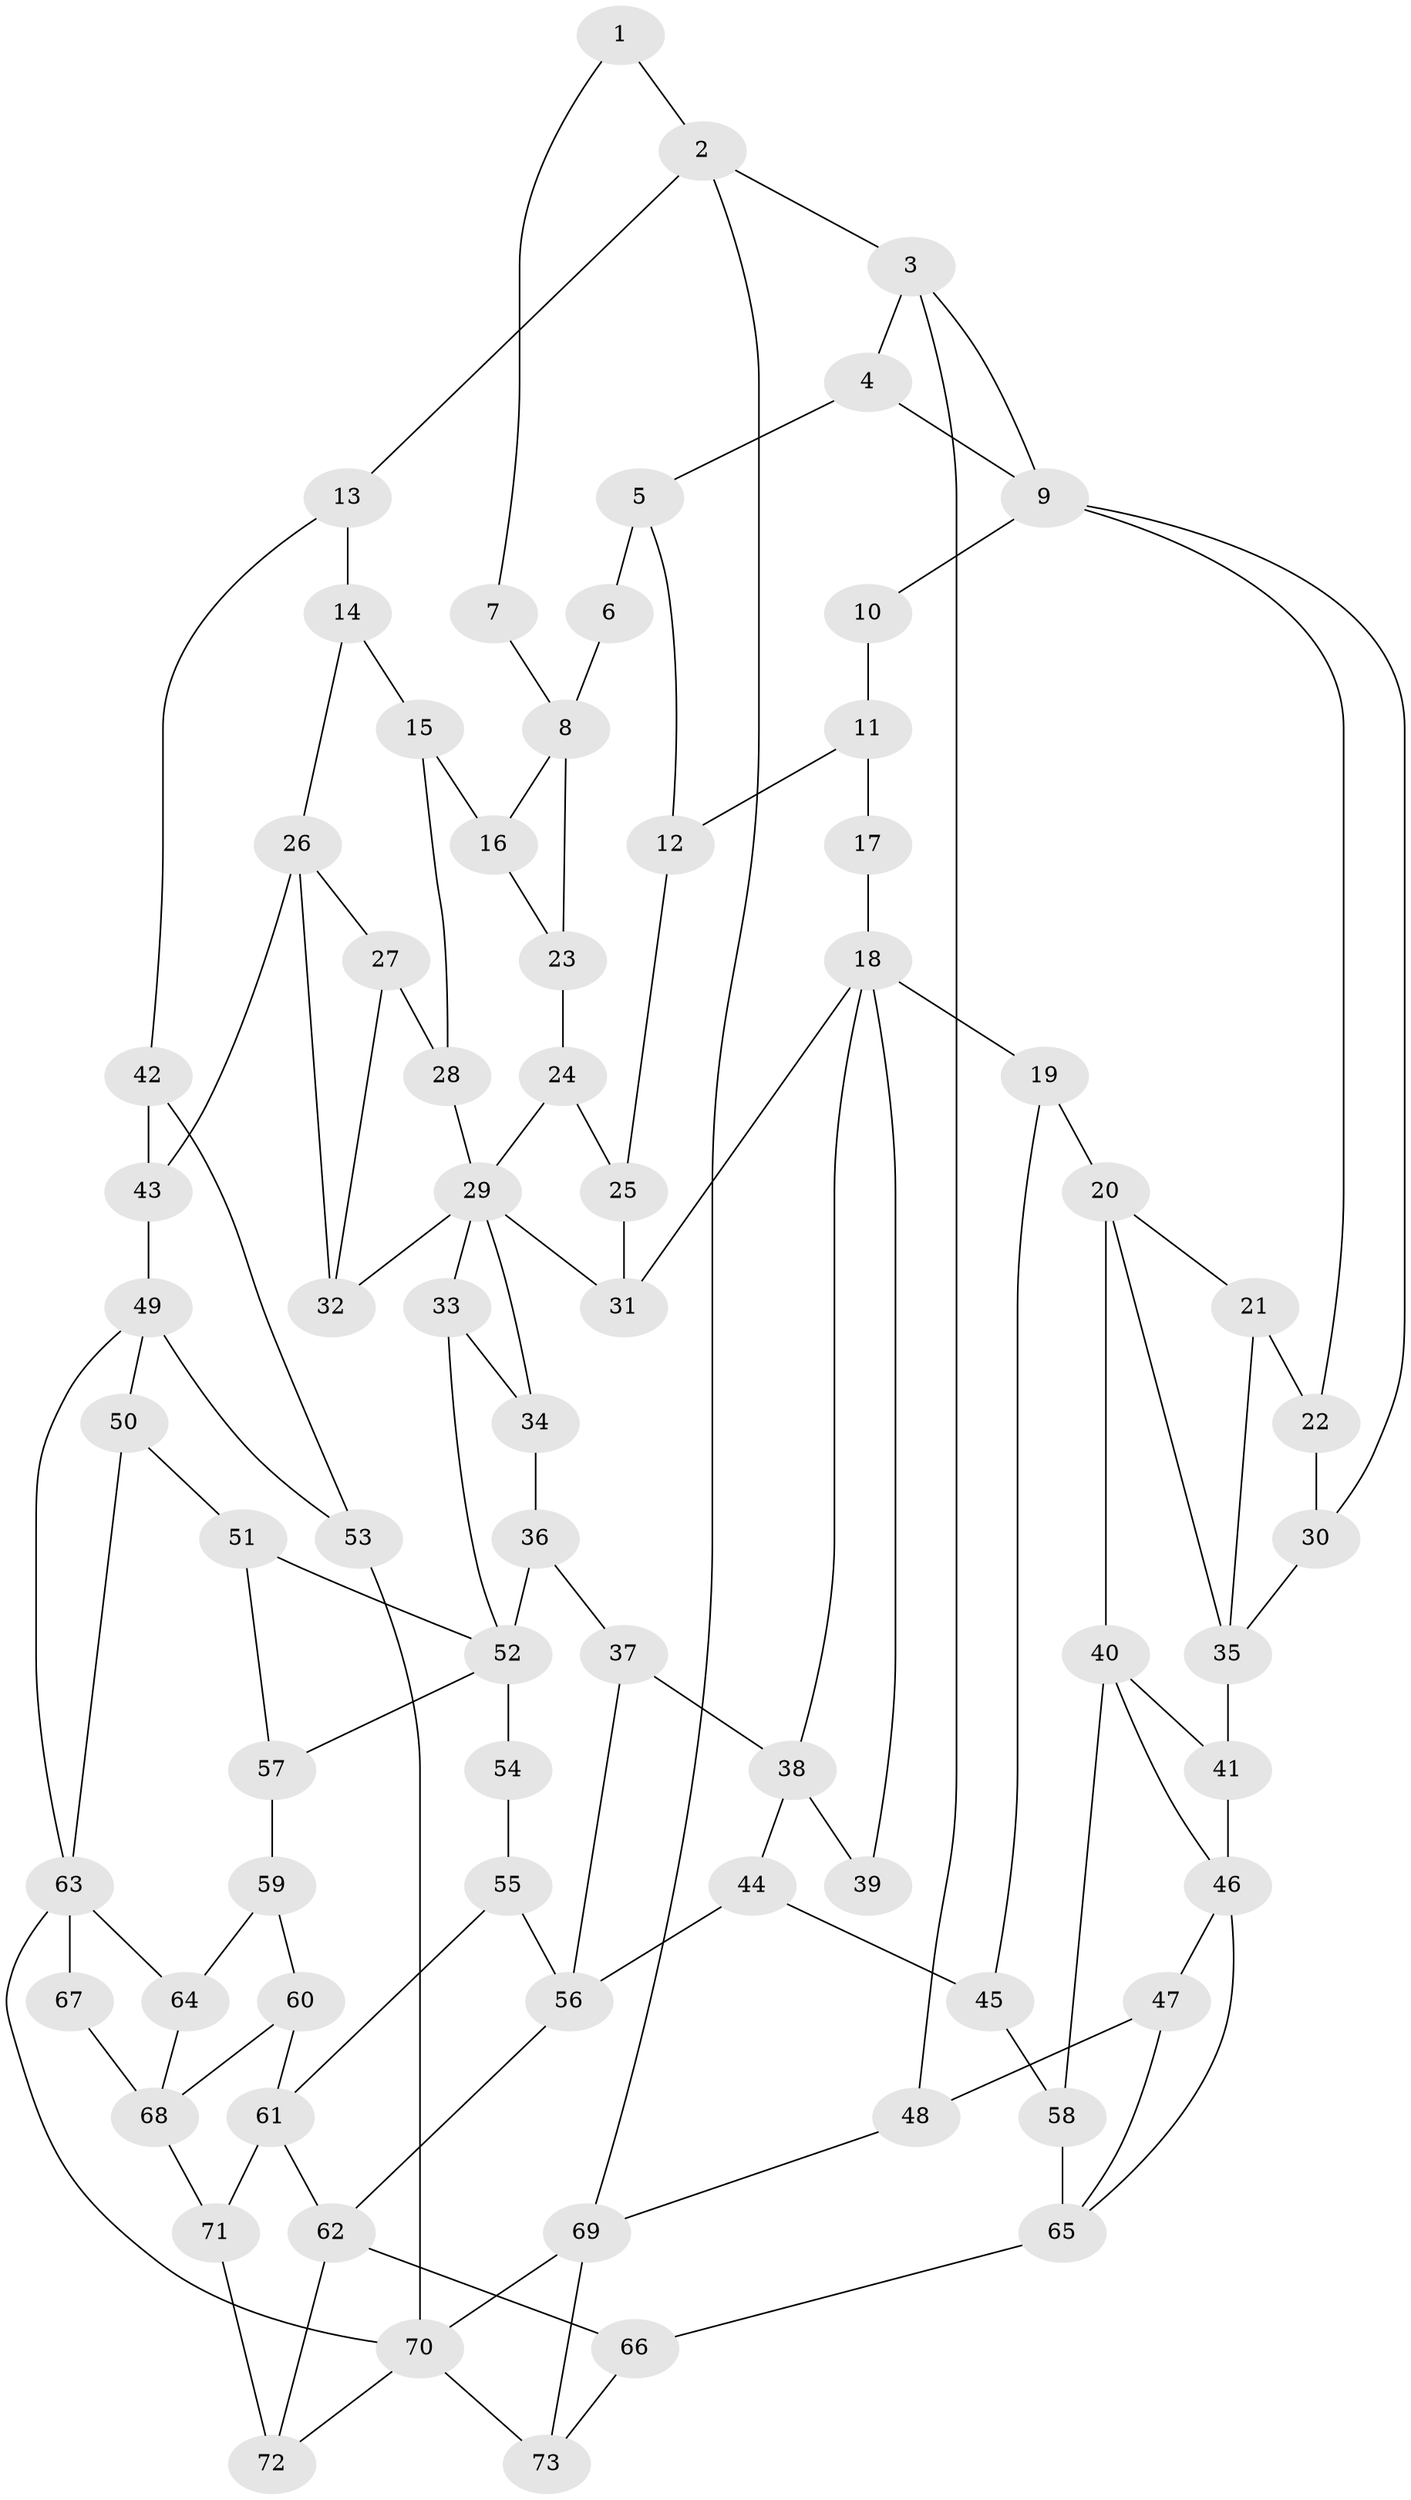 // original degree distribution, {3: 0.03424657534246575, 5: 0.4452054794520548, 6: 0.273972602739726, 4: 0.2465753424657534}
// Generated by graph-tools (version 1.1) at 2025/38/03/09/25 02:38:33]
// undirected, 73 vertices, 120 edges
graph export_dot {
graph [start="1"]
  node [color=gray90,style=filled];
  1;
  2;
  3;
  4;
  5;
  6;
  7;
  8;
  9;
  10;
  11;
  12;
  13;
  14;
  15;
  16;
  17;
  18;
  19;
  20;
  21;
  22;
  23;
  24;
  25;
  26;
  27;
  28;
  29;
  30;
  31;
  32;
  33;
  34;
  35;
  36;
  37;
  38;
  39;
  40;
  41;
  42;
  43;
  44;
  45;
  46;
  47;
  48;
  49;
  50;
  51;
  52;
  53;
  54;
  55;
  56;
  57;
  58;
  59;
  60;
  61;
  62;
  63;
  64;
  65;
  66;
  67;
  68;
  69;
  70;
  71;
  72;
  73;
  1 -- 2 [weight=1.0];
  1 -- 7 [weight=1.0];
  2 -- 3 [weight=1.0];
  2 -- 13 [weight=1.0];
  2 -- 69 [weight=1.0];
  3 -- 4 [weight=1.0];
  3 -- 9 [weight=1.0];
  3 -- 48 [weight=1.0];
  4 -- 5 [weight=1.0];
  4 -- 9 [weight=1.0];
  5 -- 6 [weight=2.0];
  5 -- 12 [weight=1.0];
  6 -- 8 [weight=2.0];
  7 -- 8 [weight=2.0];
  8 -- 16 [weight=1.0];
  8 -- 23 [weight=1.0];
  9 -- 10 [weight=2.0];
  9 -- 22 [weight=1.0];
  9 -- 30 [weight=1.0];
  10 -- 11 [weight=1.0];
  11 -- 12 [weight=1.0];
  11 -- 17 [weight=2.0];
  12 -- 25 [weight=1.0];
  13 -- 14 [weight=1.0];
  13 -- 42 [weight=1.0];
  14 -- 15 [weight=1.0];
  14 -- 26 [weight=1.0];
  15 -- 16 [weight=2.0];
  15 -- 28 [weight=1.0];
  16 -- 23 [weight=1.0];
  17 -- 18 [weight=1.0];
  18 -- 19 [weight=2.0];
  18 -- 31 [weight=1.0];
  18 -- 38 [weight=1.0];
  18 -- 39 [weight=1.0];
  19 -- 20 [weight=2.0];
  19 -- 45 [weight=1.0];
  20 -- 21 [weight=1.0];
  20 -- 35 [weight=1.0];
  20 -- 40 [weight=2.0];
  21 -- 22 [weight=1.0];
  21 -- 35 [weight=1.0];
  22 -- 30 [weight=1.0];
  23 -- 24 [weight=1.0];
  24 -- 25 [weight=1.0];
  24 -- 29 [weight=1.0];
  25 -- 31 [weight=1.0];
  26 -- 27 [weight=1.0];
  26 -- 32 [weight=1.0];
  26 -- 43 [weight=2.0];
  27 -- 28 [weight=1.0];
  27 -- 32 [weight=1.0];
  28 -- 29 [weight=1.0];
  29 -- 31 [weight=1.0];
  29 -- 32 [weight=1.0];
  29 -- 33 [weight=1.0];
  29 -- 34 [weight=1.0];
  30 -- 35 [weight=1.0];
  33 -- 34 [weight=1.0];
  33 -- 52 [weight=1.0];
  34 -- 36 [weight=1.0];
  35 -- 41 [weight=1.0];
  36 -- 37 [weight=1.0];
  36 -- 52 [weight=1.0];
  37 -- 38 [weight=2.0];
  37 -- 56 [weight=1.0];
  38 -- 39 [weight=2.0];
  38 -- 44 [weight=1.0];
  40 -- 41 [weight=1.0];
  40 -- 46 [weight=1.0];
  40 -- 58 [weight=1.0];
  41 -- 46 [weight=2.0];
  42 -- 43 [weight=1.0];
  42 -- 53 [weight=1.0];
  43 -- 49 [weight=3.0];
  44 -- 45 [weight=1.0];
  44 -- 56 [weight=1.0];
  45 -- 58 [weight=1.0];
  46 -- 47 [weight=1.0];
  46 -- 65 [weight=1.0];
  47 -- 48 [weight=2.0];
  47 -- 65 [weight=1.0];
  48 -- 69 [weight=1.0];
  49 -- 50 [weight=1.0];
  49 -- 53 [weight=1.0];
  49 -- 63 [weight=1.0];
  50 -- 51 [weight=1.0];
  50 -- 63 [weight=1.0];
  51 -- 52 [weight=1.0];
  51 -- 57 [weight=1.0];
  52 -- 54 [weight=2.0];
  52 -- 57 [weight=1.0];
  53 -- 70 [weight=2.0];
  54 -- 55 [weight=1.0];
  55 -- 56 [weight=1.0];
  55 -- 61 [weight=1.0];
  56 -- 62 [weight=2.0];
  57 -- 59 [weight=1.0];
  58 -- 65 [weight=1.0];
  59 -- 60 [weight=1.0];
  59 -- 64 [weight=1.0];
  60 -- 61 [weight=1.0];
  60 -- 68 [weight=1.0];
  61 -- 62 [weight=1.0];
  61 -- 71 [weight=1.0];
  62 -- 66 [weight=2.0];
  62 -- 72 [weight=1.0];
  63 -- 64 [weight=1.0];
  63 -- 67 [weight=1.0];
  63 -- 70 [weight=1.0];
  64 -- 68 [weight=1.0];
  65 -- 66 [weight=2.0];
  66 -- 73 [weight=1.0];
  67 -- 68 [weight=2.0];
  68 -- 71 [weight=2.0];
  69 -- 70 [weight=1.0];
  69 -- 73 [weight=1.0];
  70 -- 72 [weight=1.0];
  70 -- 73 [weight=1.0];
  71 -- 72 [weight=2.0];
}
